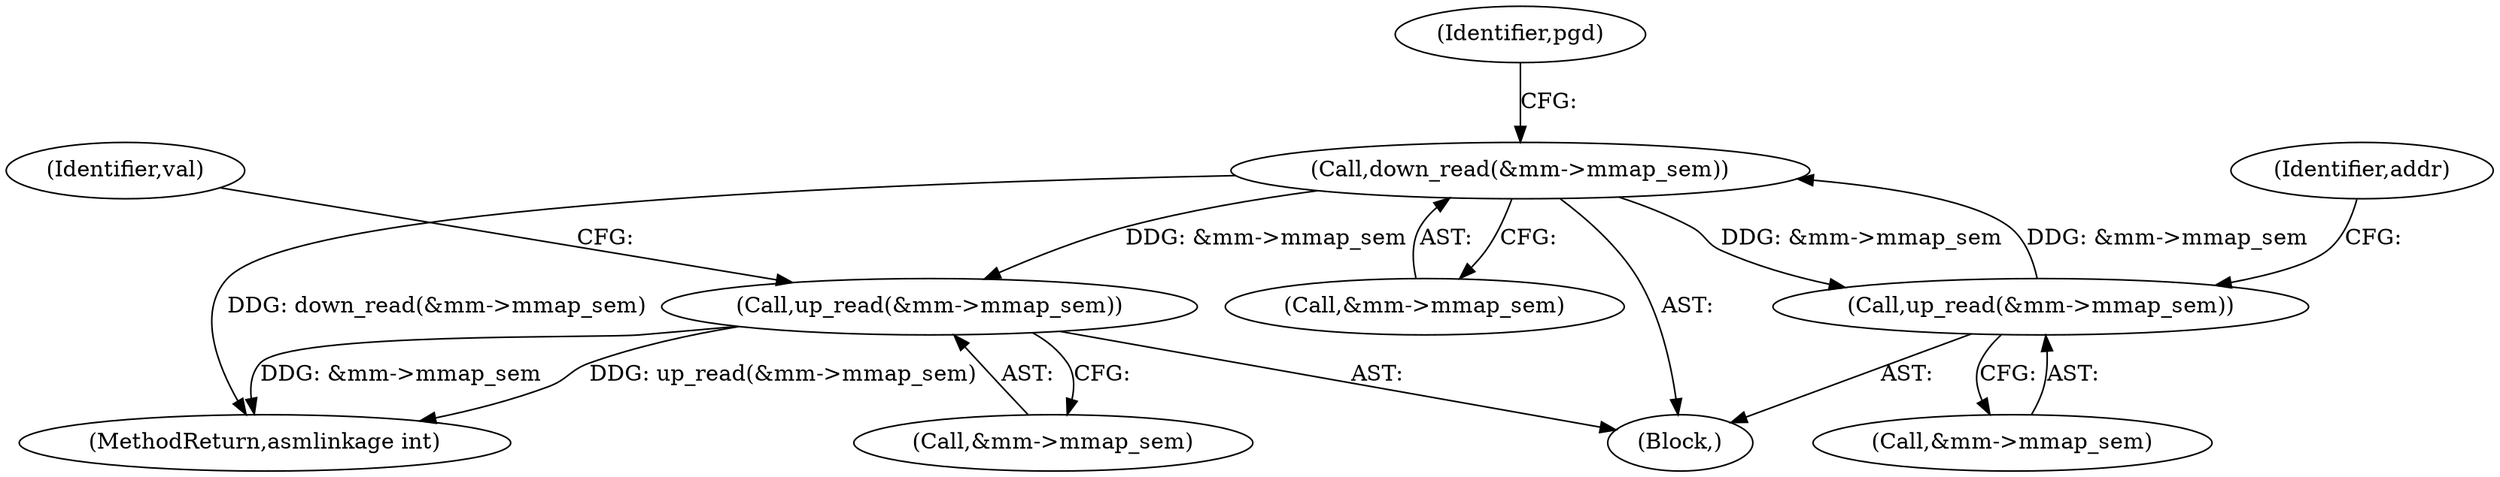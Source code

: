 digraph "0_linux_a4780adeefd042482f624f5e0d577bf9cdcbb760_1@API" {
"1000274" [label="(Call,down_read(&mm->mmap_sem))"];
"1000369" [label="(Call,up_read(&mm->mmap_sem))"];
"1000274" [label="(Call,down_read(&mm->mmap_sem))"];
"1000361" [label="(Call,up_read(&mm->mmap_sem))"];
"1000369" [label="(Call,up_read(&mm->mmap_sem))"];
"1000361" [label="(Call,up_read(&mm->mmap_sem))"];
"1000250" [label="(Block,)"];
"1000280" [label="(Identifier,pgd)"];
"1000367" [label="(Identifier,val)"];
"1000459" [label="(MethodReturn,asmlinkage int)"];
"1000275" [label="(Call,&mm->mmap_sem)"];
"1000370" [label="(Call,&mm->mmap_sem)"];
"1000362" [label="(Call,&mm->mmap_sem)"];
"1000375" [label="(Identifier,addr)"];
"1000274" [label="(Call,down_read(&mm->mmap_sem))"];
"1000274" -> "1000250"  [label="AST: "];
"1000274" -> "1000275"  [label="CFG: "];
"1000275" -> "1000274"  [label="AST: "];
"1000280" -> "1000274"  [label="CFG: "];
"1000274" -> "1000459"  [label="DDG: down_read(&mm->mmap_sem)"];
"1000369" -> "1000274"  [label="DDG: &mm->mmap_sem"];
"1000274" -> "1000361"  [label="DDG: &mm->mmap_sem"];
"1000274" -> "1000369"  [label="DDG: &mm->mmap_sem"];
"1000369" -> "1000250"  [label="AST: "];
"1000369" -> "1000370"  [label="CFG: "];
"1000370" -> "1000369"  [label="AST: "];
"1000375" -> "1000369"  [label="CFG: "];
"1000361" -> "1000250"  [label="AST: "];
"1000361" -> "1000362"  [label="CFG: "];
"1000362" -> "1000361"  [label="AST: "];
"1000367" -> "1000361"  [label="CFG: "];
"1000361" -> "1000459"  [label="DDG: up_read(&mm->mmap_sem)"];
"1000361" -> "1000459"  [label="DDG: &mm->mmap_sem"];
}
